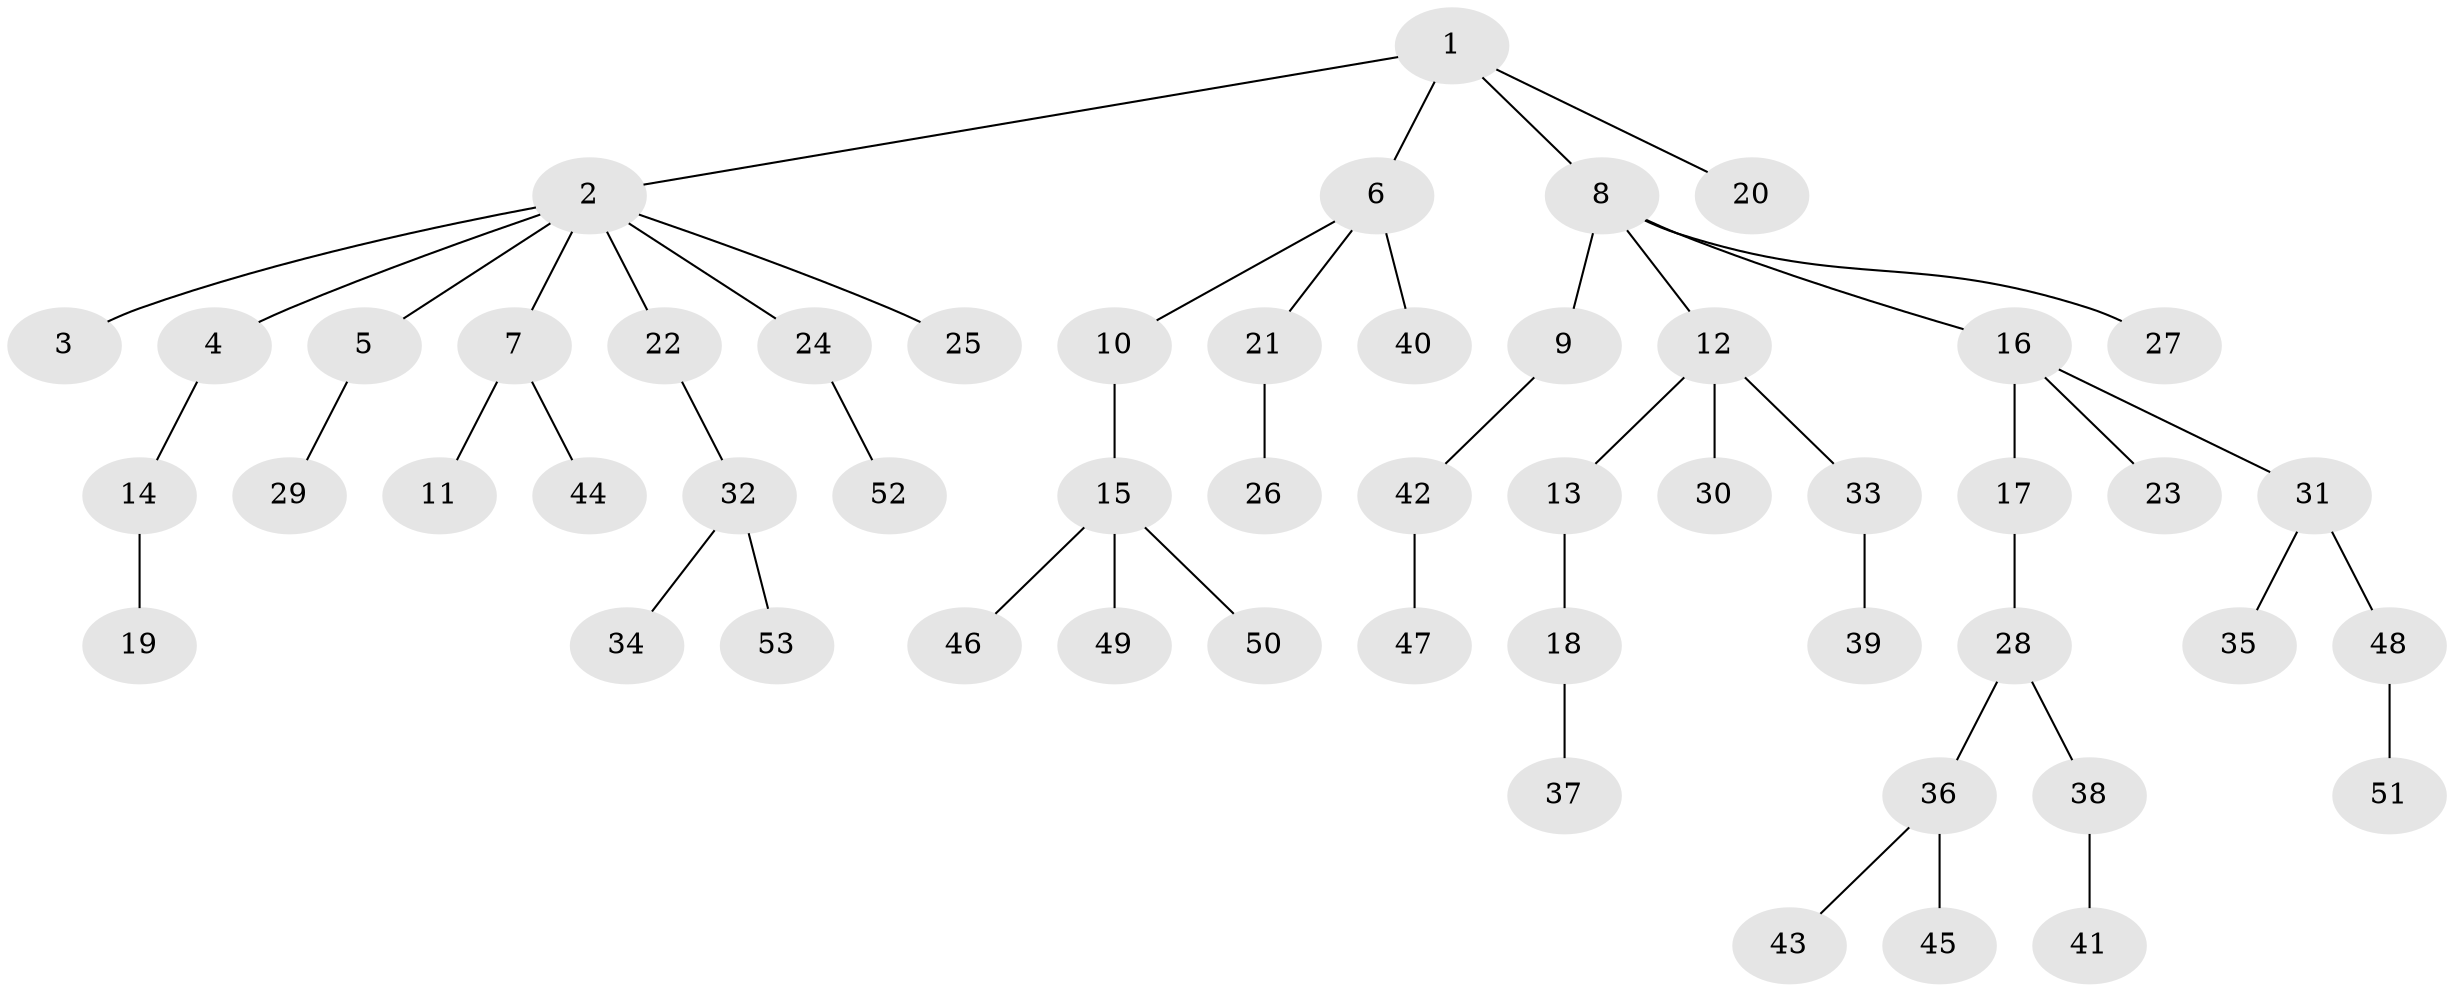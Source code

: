// coarse degree distribution, {10: 0.02857142857142857, 1: 0.6, 2: 0.17142857142857143, 4: 0.05714285714285714, 5: 0.02857142857142857, 3: 0.11428571428571428}
// Generated by graph-tools (version 1.1) at 2025/42/03/06/25 10:42:05]
// undirected, 53 vertices, 52 edges
graph export_dot {
graph [start="1"]
  node [color=gray90,style=filled];
  1;
  2;
  3;
  4;
  5;
  6;
  7;
  8;
  9;
  10;
  11;
  12;
  13;
  14;
  15;
  16;
  17;
  18;
  19;
  20;
  21;
  22;
  23;
  24;
  25;
  26;
  27;
  28;
  29;
  30;
  31;
  32;
  33;
  34;
  35;
  36;
  37;
  38;
  39;
  40;
  41;
  42;
  43;
  44;
  45;
  46;
  47;
  48;
  49;
  50;
  51;
  52;
  53;
  1 -- 2;
  1 -- 6;
  1 -- 8;
  1 -- 20;
  2 -- 3;
  2 -- 4;
  2 -- 5;
  2 -- 7;
  2 -- 22;
  2 -- 24;
  2 -- 25;
  4 -- 14;
  5 -- 29;
  6 -- 10;
  6 -- 21;
  6 -- 40;
  7 -- 11;
  7 -- 44;
  8 -- 9;
  8 -- 12;
  8 -- 16;
  8 -- 27;
  9 -- 42;
  10 -- 15;
  12 -- 13;
  12 -- 30;
  12 -- 33;
  13 -- 18;
  14 -- 19;
  15 -- 46;
  15 -- 49;
  15 -- 50;
  16 -- 17;
  16 -- 23;
  16 -- 31;
  17 -- 28;
  18 -- 37;
  21 -- 26;
  22 -- 32;
  24 -- 52;
  28 -- 36;
  28 -- 38;
  31 -- 35;
  31 -- 48;
  32 -- 34;
  32 -- 53;
  33 -- 39;
  36 -- 43;
  36 -- 45;
  38 -- 41;
  42 -- 47;
  48 -- 51;
}
